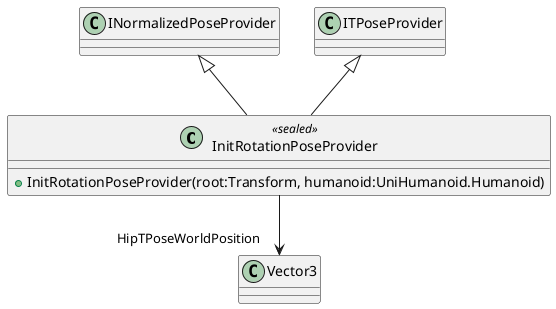 @startuml
class InitRotationPoseProvider <<sealed>> {
    + InitRotationPoseProvider(root:Transform, humanoid:UniHumanoid.Humanoid)
}
INormalizedPoseProvider <|-- InitRotationPoseProvider
ITPoseProvider <|-- InitRotationPoseProvider
InitRotationPoseProvider --> "HipTPoseWorldPosition" Vector3
@enduml
